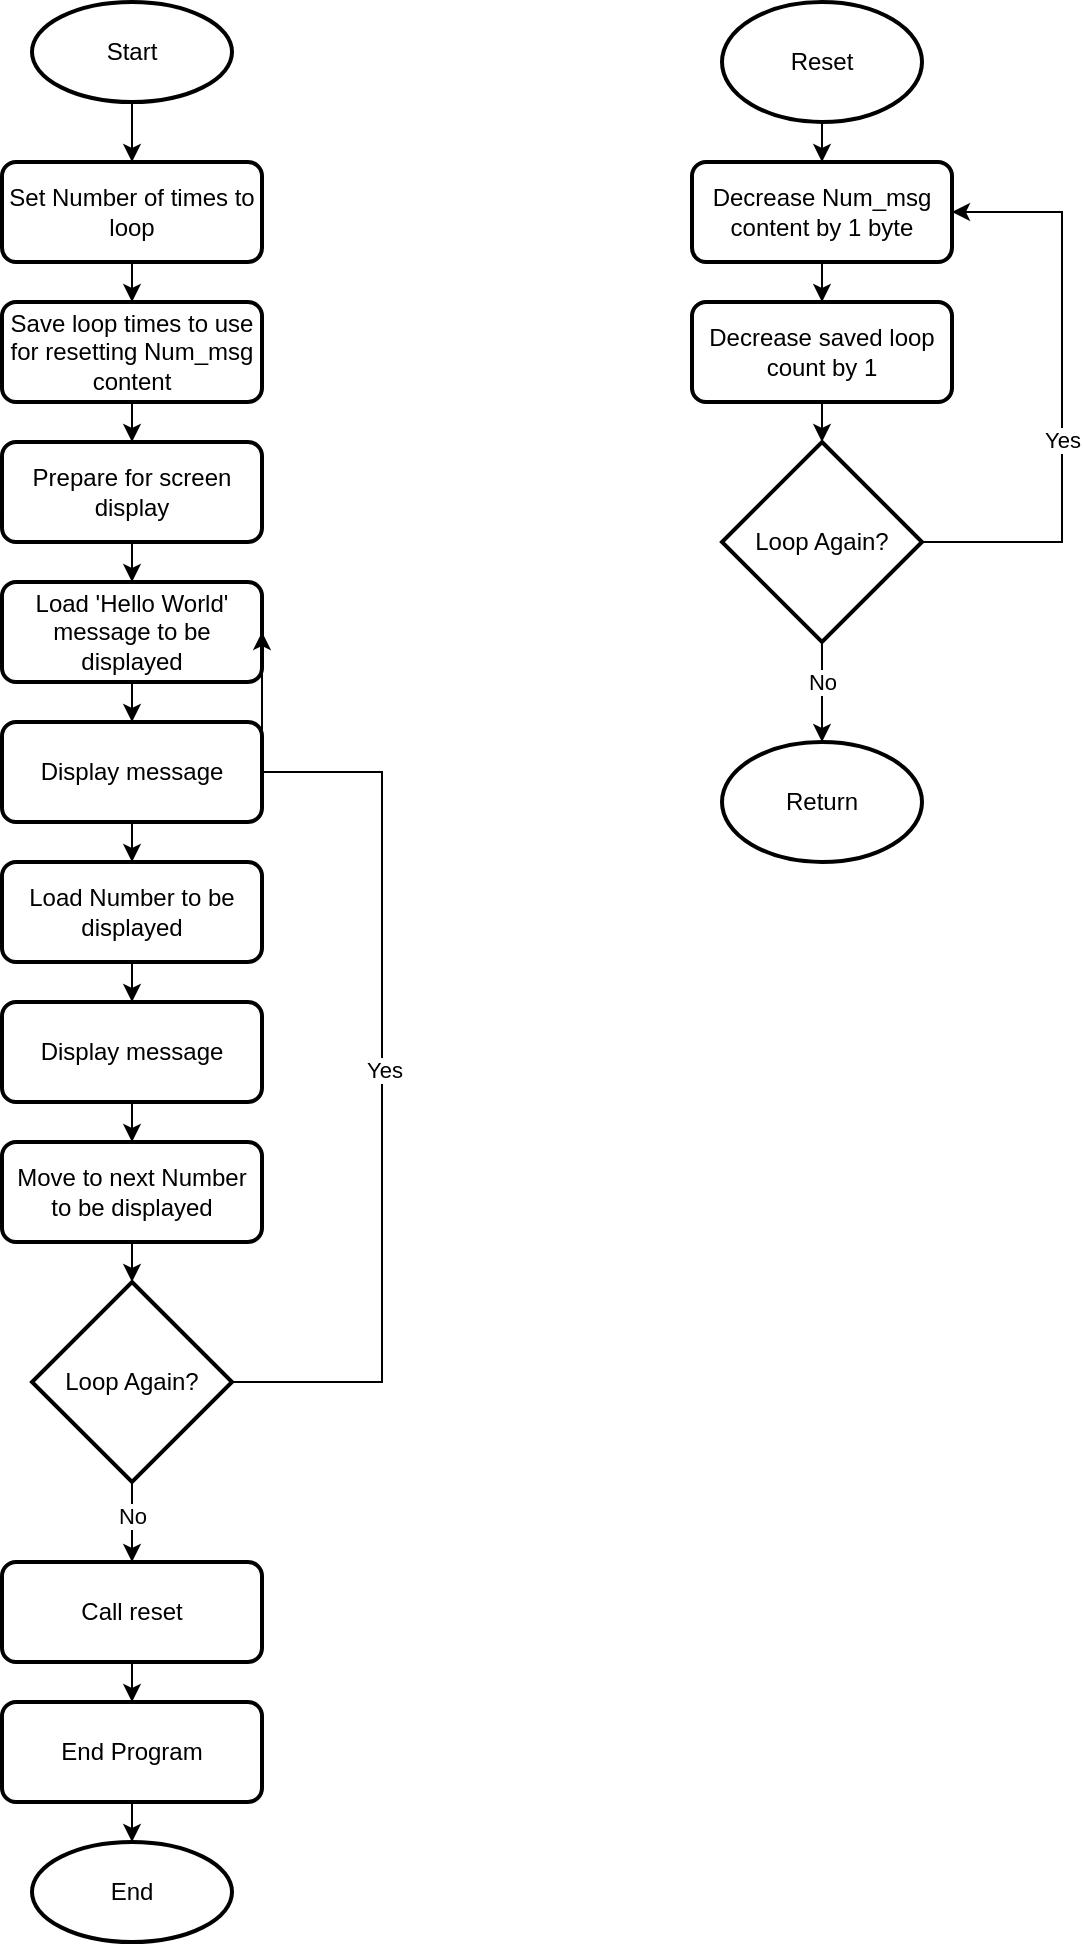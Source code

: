 <mxfile version="13.4.2" type="device"><diagram id="C5RBs43oDa-KdzZeNtuy" name="Page-1"><mxGraphModel dx="700" dy="762" grid="1" gridSize="10" guides="1" tooltips="1" connect="1" arrows="1" fold="1" page="1" pageScale="1" pageWidth="827" pageHeight="1169" math="0" shadow="0"><root><mxCell id="WIyWlLk6GJQsqaUBKTNV-0"/><mxCell id="WIyWlLk6GJQsqaUBKTNV-1" parent="WIyWlLk6GJQsqaUBKTNV-0"/><mxCell id="KfWBw_kHL97g-_0LTim_-0" value="Start" style="strokeWidth=2;html=1;shape=mxgraph.flowchart.start_1;whiteSpace=wrap;" vertex="1" parent="WIyWlLk6GJQsqaUBKTNV-1"><mxGeometry x="165" y="20" width="100" height="50" as="geometry"/></mxCell><mxCell id="KfWBw_kHL97g-_0LTim_-1" value="End" style="strokeWidth=2;html=1;shape=mxgraph.flowchart.start_1;whiteSpace=wrap;" vertex="1" parent="WIyWlLk6GJQsqaUBKTNV-1"><mxGeometry x="165" y="940" width="100" height="50" as="geometry"/></mxCell><mxCell id="KfWBw_kHL97g-_0LTim_-39" style="edgeStyle=orthogonalEdgeStyle;rounded=0;orthogonalLoop=1;jettySize=auto;html=1;exitX=0.5;exitY=1;exitDx=0;exitDy=0;entryX=0.5;entryY=0;entryDx=0;entryDy=0;exitPerimeter=0;" edge="1" parent="WIyWlLk6GJQsqaUBKTNV-1" source="KfWBw_kHL97g-_0LTim_-0" target="KfWBw_kHL97g-_0LTim_-3"><mxGeometry relative="1" as="geometry"><mxPoint x="215" y="150" as="sourcePoint"/></mxGeometry></mxCell><mxCell id="KfWBw_kHL97g-_0LTim_-38" style="edgeStyle=orthogonalEdgeStyle;rounded=0;orthogonalLoop=1;jettySize=auto;html=1;exitX=0.5;exitY=1;exitDx=0;exitDy=0;entryX=0.5;entryY=0;entryDx=0;entryDy=0;" edge="1" parent="WIyWlLk6GJQsqaUBKTNV-1" source="KfWBw_kHL97g-_0LTim_-3" target="KfWBw_kHL97g-_0LTim_-10"><mxGeometry relative="1" as="geometry"/></mxCell><mxCell id="KfWBw_kHL97g-_0LTim_-3" value="Set Number of times to loop" style="rounded=1;whiteSpace=wrap;html=1;absoluteArcSize=1;arcSize=14;strokeWidth=2;" vertex="1" parent="WIyWlLk6GJQsqaUBKTNV-1"><mxGeometry x="150" y="100" width="130" height="50" as="geometry"/></mxCell><mxCell id="KfWBw_kHL97g-_0LTim_-36" style="edgeStyle=orthogonalEdgeStyle;rounded=0;orthogonalLoop=1;jettySize=auto;html=1;exitX=0.5;exitY=1;exitDx=0;exitDy=0;entryX=0.5;entryY=0;entryDx=0;entryDy=0;" edge="1" parent="WIyWlLk6GJQsqaUBKTNV-1" source="KfWBw_kHL97g-_0LTim_-4" target="KfWBw_kHL97g-_0LTim_-5"><mxGeometry relative="1" as="geometry"/></mxCell><mxCell id="KfWBw_kHL97g-_0LTim_-4" value="Prepare for screen display" style="rounded=1;whiteSpace=wrap;html=1;absoluteArcSize=1;arcSize=14;strokeWidth=2;" vertex="1" parent="WIyWlLk6GJQsqaUBKTNV-1"><mxGeometry x="150" y="240" width="130" height="50" as="geometry"/></mxCell><mxCell id="KfWBw_kHL97g-_0LTim_-35" style="edgeStyle=orthogonalEdgeStyle;rounded=0;orthogonalLoop=1;jettySize=auto;html=1;exitX=0.5;exitY=1;exitDx=0;exitDy=0;entryX=0.5;entryY=0;entryDx=0;entryDy=0;" edge="1" parent="WIyWlLk6GJQsqaUBKTNV-1" source="KfWBw_kHL97g-_0LTim_-5" target="KfWBw_kHL97g-_0LTim_-6"><mxGeometry relative="1" as="geometry"/></mxCell><mxCell id="KfWBw_kHL97g-_0LTim_-5" value="Load 'Hello World' message to be displayed" style="rounded=1;whiteSpace=wrap;html=1;absoluteArcSize=1;arcSize=14;strokeWidth=2;" vertex="1" parent="WIyWlLk6GJQsqaUBKTNV-1"><mxGeometry x="150" y="310" width="130" height="50" as="geometry"/></mxCell><mxCell id="KfWBw_kHL97g-_0LTim_-34" style="edgeStyle=orthogonalEdgeStyle;rounded=0;orthogonalLoop=1;jettySize=auto;html=1;exitX=0.5;exitY=1;exitDx=0;exitDy=0;entryX=0.5;entryY=0;entryDx=0;entryDy=0;" edge="1" parent="WIyWlLk6GJQsqaUBKTNV-1" source="KfWBw_kHL97g-_0LTim_-6" target="KfWBw_kHL97g-_0LTim_-8"><mxGeometry relative="1" as="geometry"/></mxCell><mxCell id="KfWBw_kHL97g-_0LTim_-6" value="Display message" style="rounded=1;whiteSpace=wrap;html=1;absoluteArcSize=1;arcSize=14;strokeWidth=2;" vertex="1" parent="WIyWlLk6GJQsqaUBKTNV-1"><mxGeometry x="150" y="380" width="130" height="50" as="geometry"/></mxCell><mxCell id="KfWBw_kHL97g-_0LTim_-32" style="edgeStyle=orthogonalEdgeStyle;rounded=0;orthogonalLoop=1;jettySize=auto;html=1;exitX=0.5;exitY=1;exitDx=0;exitDy=0;entryX=0.5;entryY=0;entryDx=0;entryDy=0;" edge="1" parent="WIyWlLk6GJQsqaUBKTNV-1" source="KfWBw_kHL97g-_0LTim_-7" target="KfWBw_kHL97g-_0LTim_-9"><mxGeometry relative="1" as="geometry"/></mxCell><mxCell id="KfWBw_kHL97g-_0LTim_-7" value="Display message" style="rounded=1;whiteSpace=wrap;html=1;absoluteArcSize=1;arcSize=14;strokeWidth=2;" vertex="1" parent="WIyWlLk6GJQsqaUBKTNV-1"><mxGeometry x="150" y="520" width="130" height="50" as="geometry"/></mxCell><mxCell id="KfWBw_kHL97g-_0LTim_-33" style="edgeStyle=orthogonalEdgeStyle;rounded=0;orthogonalLoop=1;jettySize=auto;html=1;exitX=0.5;exitY=1;exitDx=0;exitDy=0;entryX=0.5;entryY=0;entryDx=0;entryDy=0;" edge="1" parent="WIyWlLk6GJQsqaUBKTNV-1" source="KfWBw_kHL97g-_0LTim_-8" target="KfWBw_kHL97g-_0LTim_-7"><mxGeometry relative="1" as="geometry"/></mxCell><mxCell id="KfWBw_kHL97g-_0LTim_-8" value="Load Number to be displayed" style="rounded=1;whiteSpace=wrap;html=1;absoluteArcSize=1;arcSize=14;strokeWidth=2;" vertex="1" parent="WIyWlLk6GJQsqaUBKTNV-1"><mxGeometry x="150" y="450" width="130" height="50" as="geometry"/></mxCell><mxCell id="KfWBw_kHL97g-_0LTim_-31" style="edgeStyle=orthogonalEdgeStyle;rounded=0;orthogonalLoop=1;jettySize=auto;html=1;exitX=0.5;exitY=1;exitDx=0;exitDy=0;entryX=0.5;entryY=0;entryDx=0;entryDy=0;entryPerimeter=0;" edge="1" parent="WIyWlLk6GJQsqaUBKTNV-1" source="KfWBw_kHL97g-_0LTim_-9" target="KfWBw_kHL97g-_0LTim_-11"><mxGeometry relative="1" as="geometry"/></mxCell><mxCell id="KfWBw_kHL97g-_0LTim_-9" value="Move to next Number to be displayed" style="rounded=1;whiteSpace=wrap;html=1;absoluteArcSize=1;arcSize=14;strokeWidth=2;" vertex="1" parent="WIyWlLk6GJQsqaUBKTNV-1"><mxGeometry x="150" y="590" width="130" height="50" as="geometry"/></mxCell><mxCell id="KfWBw_kHL97g-_0LTim_-37" style="edgeStyle=orthogonalEdgeStyle;rounded=0;orthogonalLoop=1;jettySize=auto;html=1;exitX=0.5;exitY=1;exitDx=0;exitDy=0;entryX=0.5;entryY=0;entryDx=0;entryDy=0;" edge="1" parent="WIyWlLk6GJQsqaUBKTNV-1" source="KfWBw_kHL97g-_0LTim_-10" target="KfWBw_kHL97g-_0LTim_-4"><mxGeometry relative="1" as="geometry"/></mxCell><mxCell id="KfWBw_kHL97g-_0LTim_-10" value="Save loop times to use for resetting Num_msg content" style="rounded=1;whiteSpace=wrap;html=1;absoluteArcSize=1;arcSize=14;strokeWidth=2;" vertex="1" parent="WIyWlLk6GJQsqaUBKTNV-1"><mxGeometry x="150" y="170" width="130" height="50" as="geometry"/></mxCell><mxCell id="KfWBw_kHL97g-_0LTim_-29" style="edgeStyle=orthogonalEdgeStyle;rounded=0;orthogonalLoop=1;jettySize=auto;html=1;exitX=0.5;exitY=1;exitDx=0;exitDy=0;exitPerimeter=0;entryX=0.5;entryY=0;entryDx=0;entryDy=0;" edge="1" parent="WIyWlLk6GJQsqaUBKTNV-1" source="KfWBw_kHL97g-_0LTim_-11" target="KfWBw_kHL97g-_0LTim_-12"><mxGeometry relative="1" as="geometry"/></mxCell><mxCell id="KfWBw_kHL97g-_0LTim_-30" value="No" style="edgeLabel;html=1;align=center;verticalAlign=middle;resizable=0;points=[];" vertex="1" connectable="0" parent="KfWBw_kHL97g-_0LTim_-29"><mxGeometry x="0.207" relative="1" as="geometry"><mxPoint y="-7" as="offset"/></mxGeometry></mxCell><mxCell id="KfWBw_kHL97g-_0LTim_-41" style="edgeStyle=orthogonalEdgeStyle;rounded=0;orthogonalLoop=1;jettySize=auto;html=1;exitX=1;exitY=0.5;exitDx=0;exitDy=0;exitPerimeter=0;entryX=1;entryY=0.5;entryDx=0;entryDy=0;" edge="1" parent="WIyWlLk6GJQsqaUBKTNV-1" source="KfWBw_kHL97g-_0LTim_-11" target="KfWBw_kHL97g-_0LTim_-5"><mxGeometry relative="1" as="geometry"><Array as="points"><mxPoint x="340" y="710"/><mxPoint x="340" y="405"/><mxPoint x="280" y="405"/></Array></mxGeometry></mxCell><mxCell id="KfWBw_kHL97g-_0LTim_-42" value="Yes" style="edgeLabel;html=1;align=center;verticalAlign=middle;resizable=0;points=[];" vertex="1" connectable="0" parent="KfWBw_kHL97g-_0LTim_-41"><mxGeometry x="-0.095" y="-2" relative="1" as="geometry"><mxPoint x="-1" as="offset"/></mxGeometry></mxCell><mxCell id="KfWBw_kHL97g-_0LTim_-11" value="Loop Again?" style="strokeWidth=2;html=1;shape=mxgraph.flowchart.decision;whiteSpace=wrap;" vertex="1" parent="WIyWlLk6GJQsqaUBKTNV-1"><mxGeometry x="165" y="660" width="100" height="100" as="geometry"/></mxCell><mxCell id="KfWBw_kHL97g-_0LTim_-28" style="edgeStyle=orthogonalEdgeStyle;rounded=0;orthogonalLoop=1;jettySize=auto;html=1;exitX=0.5;exitY=1;exitDx=0;exitDy=0;entryX=0.5;entryY=0;entryDx=0;entryDy=0;" edge="1" parent="WIyWlLk6GJQsqaUBKTNV-1" source="KfWBw_kHL97g-_0LTim_-12" target="KfWBw_kHL97g-_0LTim_-26"><mxGeometry relative="1" as="geometry"/></mxCell><mxCell id="KfWBw_kHL97g-_0LTim_-12" value="&lt;div&gt;Call reset&lt;/div&gt;" style="rounded=1;whiteSpace=wrap;html=1;absoluteArcSize=1;arcSize=14;strokeWidth=2;" vertex="1" parent="WIyWlLk6GJQsqaUBKTNV-1"><mxGeometry x="150" y="800" width="130" height="50" as="geometry"/></mxCell><mxCell id="KfWBw_kHL97g-_0LTim_-19" style="edgeStyle=orthogonalEdgeStyle;rounded=0;orthogonalLoop=1;jettySize=auto;html=1;exitX=0.5;exitY=1;exitDx=0;exitDy=0;exitPerimeter=0;entryX=0.5;entryY=0;entryDx=0;entryDy=0;" edge="1" parent="WIyWlLk6GJQsqaUBKTNV-1" source="KfWBw_kHL97g-_0LTim_-13" target="KfWBw_kHL97g-_0LTim_-14"><mxGeometry relative="1" as="geometry"/></mxCell><mxCell id="KfWBw_kHL97g-_0LTim_-13" value="Reset" style="strokeWidth=2;html=1;shape=mxgraph.flowchart.start_1;whiteSpace=wrap;" vertex="1" parent="WIyWlLk6GJQsqaUBKTNV-1"><mxGeometry x="510" y="20" width="100" height="60" as="geometry"/></mxCell><mxCell id="KfWBw_kHL97g-_0LTim_-20" style="edgeStyle=orthogonalEdgeStyle;rounded=0;orthogonalLoop=1;jettySize=auto;html=1;exitX=0.5;exitY=1;exitDx=0;exitDy=0;entryX=0.5;entryY=0;entryDx=0;entryDy=0;" edge="1" parent="WIyWlLk6GJQsqaUBKTNV-1" source="KfWBw_kHL97g-_0LTim_-14" target="KfWBw_kHL97g-_0LTim_-15"><mxGeometry relative="1" as="geometry"/></mxCell><mxCell id="KfWBw_kHL97g-_0LTim_-14" value="Decrease Num_msg content by 1 byte" style="rounded=1;whiteSpace=wrap;html=1;absoluteArcSize=1;arcSize=14;strokeWidth=2;" vertex="1" parent="WIyWlLk6GJQsqaUBKTNV-1"><mxGeometry x="495" y="100" width="130" height="50" as="geometry"/></mxCell><mxCell id="KfWBw_kHL97g-_0LTim_-21" style="edgeStyle=orthogonalEdgeStyle;rounded=0;orthogonalLoop=1;jettySize=auto;html=1;exitX=0.5;exitY=1;exitDx=0;exitDy=0;entryX=0.5;entryY=0;entryDx=0;entryDy=0;entryPerimeter=0;" edge="1" parent="WIyWlLk6GJQsqaUBKTNV-1" source="KfWBw_kHL97g-_0LTim_-15" target="KfWBw_kHL97g-_0LTim_-17"><mxGeometry relative="1" as="geometry"/></mxCell><mxCell id="KfWBw_kHL97g-_0LTim_-15" value="Decrease saved loop count by 1" style="rounded=1;whiteSpace=wrap;html=1;absoluteArcSize=1;arcSize=14;strokeWidth=2;" vertex="1" parent="WIyWlLk6GJQsqaUBKTNV-1"><mxGeometry x="495" y="170" width="130" height="50" as="geometry"/></mxCell><mxCell id="KfWBw_kHL97g-_0LTim_-22" style="edgeStyle=orthogonalEdgeStyle;rounded=0;orthogonalLoop=1;jettySize=auto;html=1;exitX=0.5;exitY=1;exitDx=0;exitDy=0;exitPerimeter=0;entryX=0.5;entryY=0;entryDx=0;entryDy=0;entryPerimeter=0;" edge="1" parent="WIyWlLk6GJQsqaUBKTNV-1" source="KfWBw_kHL97g-_0LTim_-17" target="KfWBw_kHL97g-_0LTim_-18"><mxGeometry relative="1" as="geometry"/></mxCell><mxCell id="KfWBw_kHL97g-_0LTim_-23" value="No" style="edgeLabel;html=1;align=center;verticalAlign=middle;resizable=0;points=[];" vertex="1" connectable="0" parent="KfWBw_kHL97g-_0LTim_-22"><mxGeometry x="0.192" relative="1" as="geometry"><mxPoint y="-10" as="offset"/></mxGeometry></mxCell><mxCell id="KfWBw_kHL97g-_0LTim_-24" style="edgeStyle=orthogonalEdgeStyle;rounded=0;orthogonalLoop=1;jettySize=auto;html=1;exitX=1;exitY=0.5;exitDx=0;exitDy=0;exitPerimeter=0;entryX=1;entryY=0.5;entryDx=0;entryDy=0;" edge="1" parent="WIyWlLk6GJQsqaUBKTNV-1" source="KfWBw_kHL97g-_0LTim_-17" target="KfWBw_kHL97g-_0LTim_-14"><mxGeometry relative="1" as="geometry"><Array as="points"><mxPoint x="680" y="290"/><mxPoint x="680" y="125"/></Array></mxGeometry></mxCell><mxCell id="KfWBw_kHL97g-_0LTim_-25" value="Yes" style="edgeLabel;html=1;align=center;verticalAlign=middle;resizable=0;points=[];" vertex="1" connectable="0" parent="KfWBw_kHL97g-_0LTim_-24"><mxGeometry x="-0.166" y="-3" relative="1" as="geometry"><mxPoint x="-3" as="offset"/></mxGeometry></mxCell><mxCell id="KfWBw_kHL97g-_0LTim_-17" value="Loop Again?" style="strokeWidth=2;html=1;shape=mxgraph.flowchart.decision;whiteSpace=wrap;" vertex="1" parent="WIyWlLk6GJQsqaUBKTNV-1"><mxGeometry x="510" y="240" width="100" height="100" as="geometry"/></mxCell><mxCell id="KfWBw_kHL97g-_0LTim_-18" value="Return" style="strokeWidth=2;html=1;shape=mxgraph.flowchart.start_1;whiteSpace=wrap;" vertex="1" parent="WIyWlLk6GJQsqaUBKTNV-1"><mxGeometry x="510" y="390" width="100" height="60" as="geometry"/></mxCell><mxCell id="KfWBw_kHL97g-_0LTim_-27" style="edgeStyle=orthogonalEdgeStyle;rounded=0;orthogonalLoop=1;jettySize=auto;html=1;exitX=0.5;exitY=1;exitDx=0;exitDy=0;entryX=0.5;entryY=0;entryDx=0;entryDy=0;entryPerimeter=0;" edge="1" parent="WIyWlLk6GJQsqaUBKTNV-1" source="KfWBw_kHL97g-_0LTim_-26" target="KfWBw_kHL97g-_0LTim_-1"><mxGeometry relative="1" as="geometry"/></mxCell><mxCell id="KfWBw_kHL97g-_0LTim_-26" value="End Program" style="rounded=1;whiteSpace=wrap;html=1;absoluteArcSize=1;arcSize=14;strokeWidth=2;" vertex="1" parent="WIyWlLk6GJQsqaUBKTNV-1"><mxGeometry x="150" y="870" width="130" height="50" as="geometry"/></mxCell></root></mxGraphModel></diagram></mxfile>